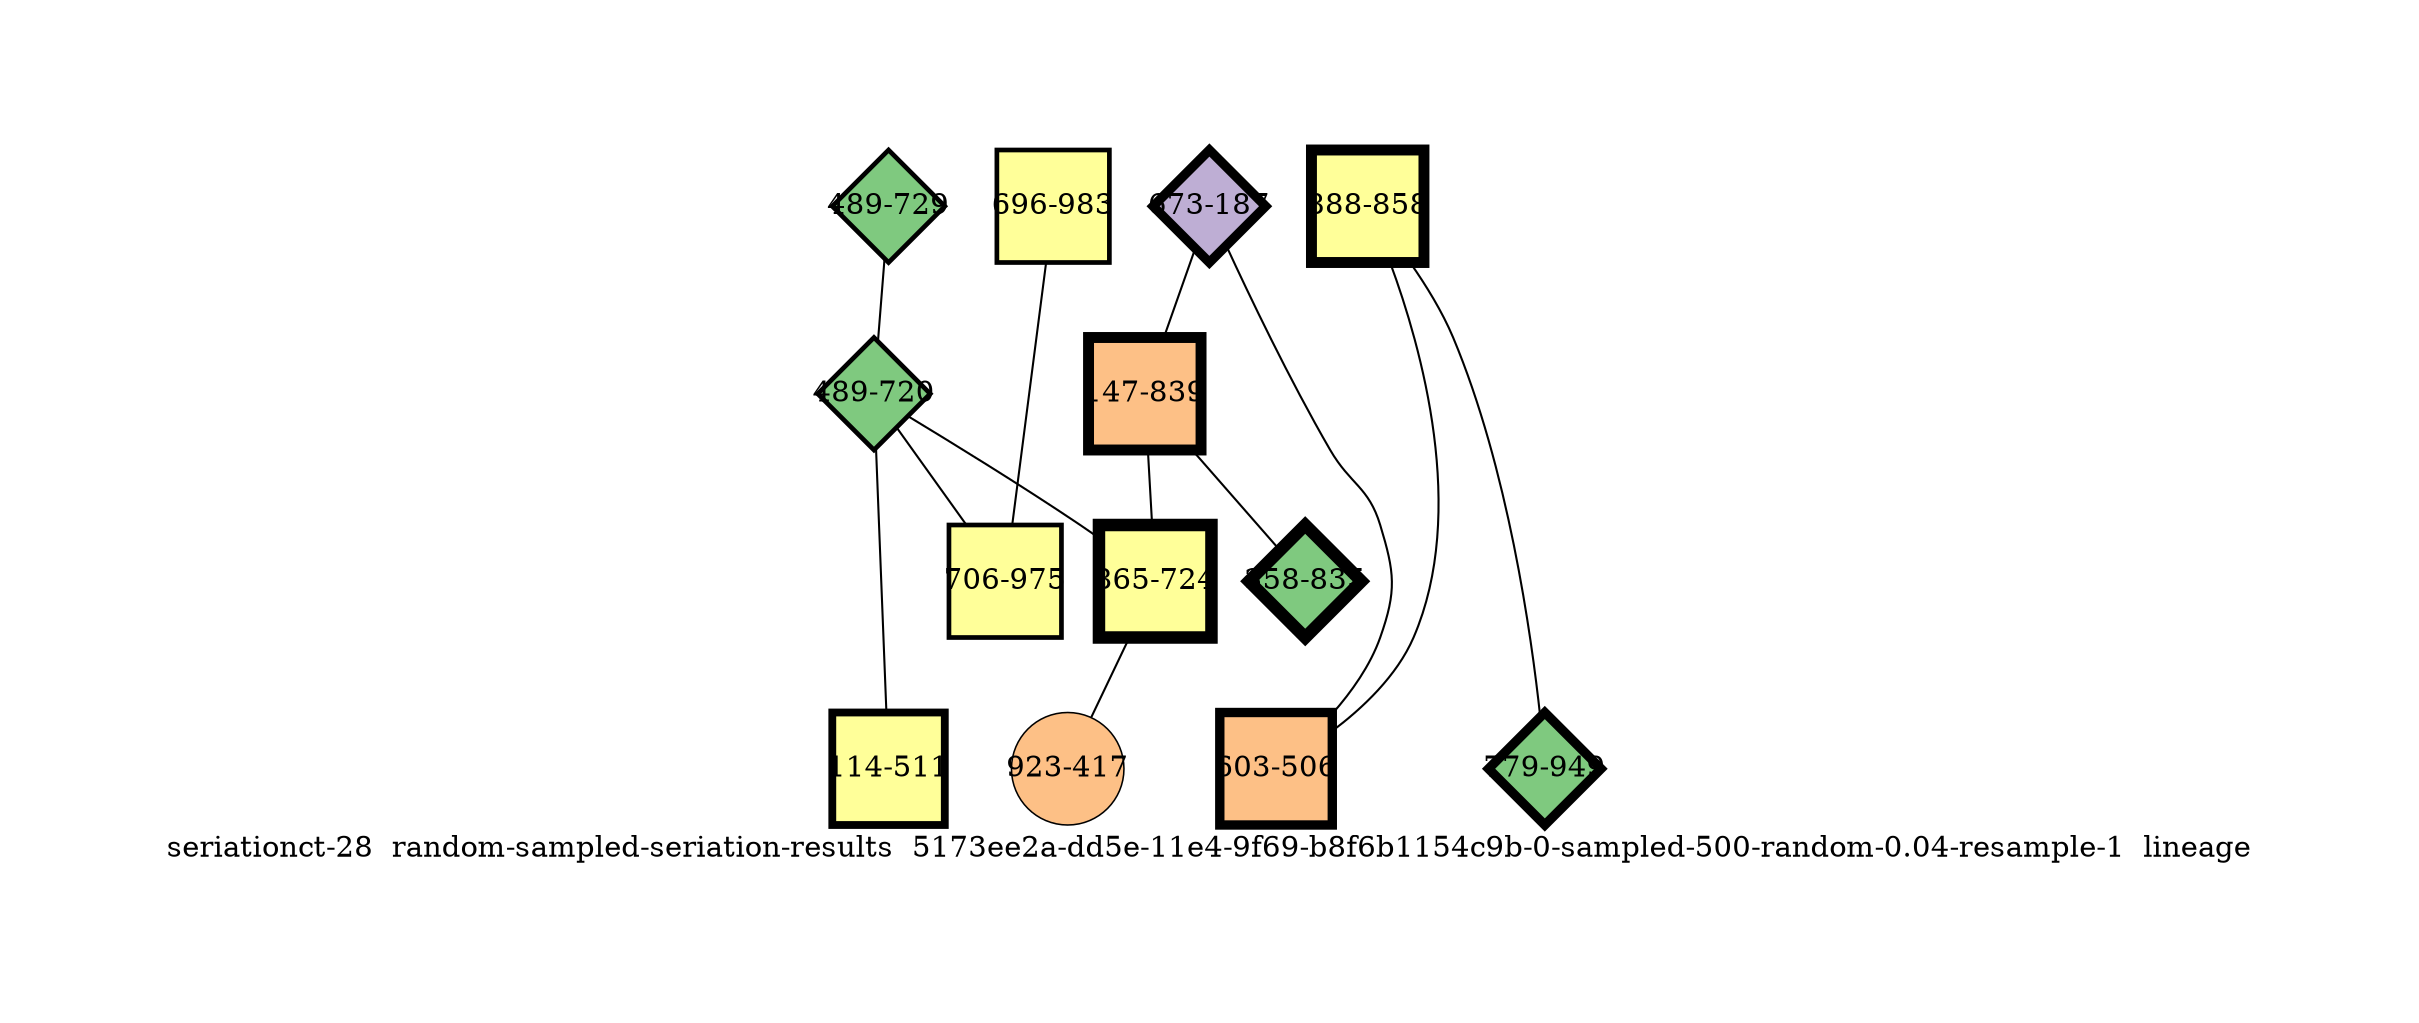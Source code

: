strict graph "seriationct-28  random-sampled-seriation-results  5173ee2a-dd5e-11e4-9f69-b8f6b1154c9b-0-sampled-500-random-0.04-resample-1  lineage" {
labelloc=b;
ratio=auto;
pad="1.0";
label="seriationct-28  random-sampled-seriation-results  5173ee2a-dd5e-11e4-9f69-b8f6b1154c9b-0-sampled-500-random-0.04-resample-1  lineage";
node [width="0.75", style=filled, fixedsize=true, height="0.75", shape=circle, label=""];
0 [xCoordinate="187.0", appears_in_slice=6, yCoordinate="673.0", colorscheme=accent8, lineage_id=2, short_label="673-187", label="673-187", shape=diamond, cluster_id=1, fillcolor=2, size="500.0", id=0, penwidth="4.5"];
1 [xCoordinate="858.0", appears_in_slice=7, yCoordinate="888.0", colorscheme=accent8, lineage_id=1, short_label="888-858", label="888-858", shape=square, cluster_id=3, fillcolor=4, size="500.0", id=1, penwidth="5.25"];
2 [xCoordinate="839.0", appears_in_slice=7, yCoordinate="147.0", colorscheme=accent8, lineage_id=1, short_label="147-839", label="147-839", shape=square, cluster_id=2, fillcolor=3, size="500.0", id=2, penwidth="5.25"];
3 [xCoordinate="729.0", appears_in_slice=3, yCoordinate="489.0", colorscheme=accent8, lineage_id=2, short_label="489-729", label="489-729", shape=diamond, cluster_id=0, fillcolor=1, size="500.0", id=3, penwidth="2.25"];
4 [xCoordinate="720.0", appears_in_slice=3, yCoordinate="489.0", colorscheme=accent8, lineage_id=2, short_label="489-720", label="489-720", shape=diamond, cluster_id=0, fillcolor=1, size="500.0", id=4, penwidth="2.25"];
5 [xCoordinate="724.0", appears_in_slice=8, yCoordinate="865.0", colorscheme=accent8, lineage_id=1, short_label="865-724", label="865-724", shape=square, cluster_id=3, fillcolor=4, size="500.0", id=5, penwidth="6.0"];
6 [xCoordinate="983.0", appears_in_slice=3, yCoordinate="696.0", colorscheme=accent8, lineage_id=1, short_label="696-983", label="696-983", shape=square, cluster_id=3, fillcolor=4, size="500.0", id=6, penwidth="2.25"];
7 [xCoordinate="506.0", appears_in_slice=6, yCoordinate="603.0", colorscheme=accent8, lineage_id=1, short_label="603-506", label="603-506", shape=square, cluster_id=2, fillcolor=3, size="500.0", id=7, penwidth="4.5"];
8 [xCoordinate="835.0", appears_in_slice=8, yCoordinate="358.0", colorscheme=accent8, lineage_id=2, short_label="358-835", label="358-835", shape=diamond, cluster_id=0, fillcolor=1, size="500.0", id=8, penwidth="6.0"];
9 [xCoordinate="511.0", appears_in_slice=5, yCoordinate="114.0", colorscheme=accent8, lineage_id=1, short_label="114-511", label="114-511", shape=square, cluster_id=3, fillcolor=4, size="500.0", id=9, penwidth="3.75"];
10 [xCoordinate="949.0", appears_in_slice=6, yCoordinate="779.0", colorscheme=accent8, lineage_id=2, short_label="779-949", label="779-949", shape=diamond, cluster_id=0, fillcolor=1, size="500.0", id=10, penwidth="4.5"];
11 [xCoordinate="975.0", appears_in_slice=3, yCoordinate="706.0", colorscheme=accent8, lineage_id=1, short_label="706-975", label="706-975", shape=square, cluster_id=3, fillcolor=4, size="500.0", id=12, penwidth="2.25"];
12 [xCoordinate="417.0", appears_in_slice=1, yCoordinate="923.0", colorscheme=accent8, lineage_id=0, short_label="923-417", label="923-417", shape=circle, cluster_id=2, fillcolor=3, size="500.0", id=11, penwidth="0.75"];
0 -- 2  [inverseweight="2.71996337431", weight="0.367652009378"];
0 -- 7  [inverseweight="18.2574185835", weight="0.0547722557505"];
1 -- 10  [inverseweight="2.34671965432", weight="0.42612674171"];
1 -- 7  [inverseweight="2.43430805231", weight="0.410794352444"];
2 -- 8  [inverseweight="2.7976214662", weight="0.357446499493"];
2 -- 5  [inverseweight="2.13026493196", weight="0.469425180407"];
3 -- 4  [inverseweight="2.21360321655", weight="0.451752144433"];
4 -- 11  [inverseweight="12.944509327", weight="0.0772528316633"];
4 -- 9  [inverseweight="2.0028540978", weight="0.499287492333"];
4 -- 5  [inverseweight="2.12999430185", weight="0.469484824036"];
5 -- 12  [inverseweight="1.96348870964", weight="0.509297555462"];
6 -- 11  [inverseweight="2.64081232895", weight="0.378671361473"];
}
